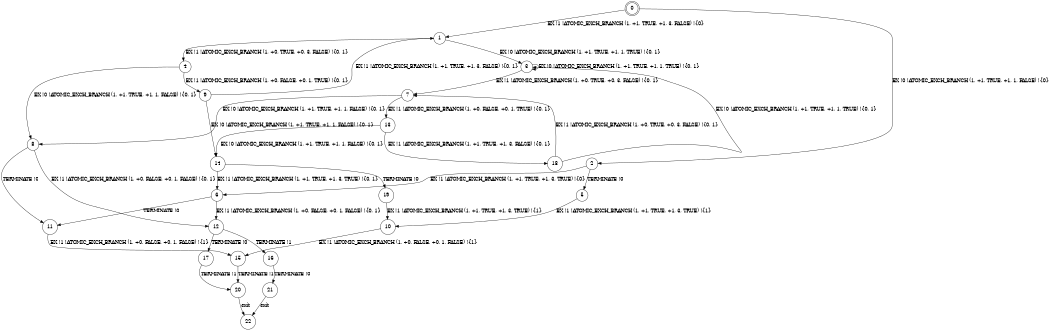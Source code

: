 digraph BCG {
size = "7, 10.5";
center = TRUE;
node [shape = circle];
0 [peripheries = 2];
0 -> 1 [label = "EX !1 !ATOMIC_EXCH_BRANCH (1, +1, TRUE, +1, 3, FALSE) !{0}"];
0 -> 2 [label = "EX !0 !ATOMIC_EXCH_BRANCH (1, +1, TRUE, +1, 1, FALSE) !{0}"];
1 -> 3 [label = "EX !0 !ATOMIC_EXCH_BRANCH (1, +1, TRUE, +1, 1, TRUE) !{0, 1}"];
1 -> 4 [label = "EX !1 !ATOMIC_EXCH_BRANCH (1, +0, TRUE, +0, 3, FALSE) !{0, 1}"];
2 -> 5 [label = "TERMINATE !0"];
2 -> 6 [label = "EX !1 !ATOMIC_EXCH_BRANCH (1, +1, TRUE, +1, 3, TRUE) !{0}"];
3 -> 7 [label = "EX !1 !ATOMIC_EXCH_BRANCH (1, +0, TRUE, +0, 3, FALSE) !{0, 1}"];
3 -> 3 [label = "EX !0 !ATOMIC_EXCH_BRANCH (1, +1, TRUE, +1, 1, TRUE) !{0, 1}"];
4 -> 8 [label = "EX !0 !ATOMIC_EXCH_BRANCH (1, +1, TRUE, +1, 1, FALSE) !{0, 1}"];
4 -> 9 [label = "EX !1 !ATOMIC_EXCH_BRANCH (1, +0, FALSE, +0, 1, TRUE) !{0, 1}"];
5 -> 10 [label = "EX !1 !ATOMIC_EXCH_BRANCH (1, +1, TRUE, +1, 3, TRUE) !{1}"];
6 -> 11 [label = "TERMINATE !0"];
6 -> 12 [label = "EX !1 !ATOMIC_EXCH_BRANCH (1, +0, FALSE, +0, 1, FALSE) !{0, 1}"];
7 -> 13 [label = "EX !1 !ATOMIC_EXCH_BRANCH (1, +0, FALSE, +0, 1, TRUE) !{0, 1}"];
7 -> 8 [label = "EX !0 !ATOMIC_EXCH_BRANCH (1, +1, TRUE, +1, 1, FALSE) !{0, 1}"];
8 -> 11 [label = "TERMINATE !0"];
8 -> 12 [label = "EX !1 !ATOMIC_EXCH_BRANCH (1, +0, FALSE, +0, 1, FALSE) !{0, 1}"];
9 -> 14 [label = "EX !0 !ATOMIC_EXCH_BRANCH (1, +1, TRUE, +1, 1, FALSE) !{0, 1}"];
9 -> 1 [label = "EX !1 !ATOMIC_EXCH_BRANCH (1, +1, TRUE, +1, 3, FALSE) !{0, 1}"];
10 -> 15 [label = "EX !1 !ATOMIC_EXCH_BRANCH (1, +0, FALSE, +0, 1, FALSE) !{1}"];
11 -> 15 [label = "EX !1 !ATOMIC_EXCH_BRANCH (1, +0, FALSE, +0, 1, FALSE) !{1}"];
12 -> 16 [label = "TERMINATE !1"];
12 -> 17 [label = "TERMINATE !0"];
13 -> 18 [label = "EX !1 !ATOMIC_EXCH_BRANCH (1, +1, TRUE, +1, 3, FALSE) !{0, 1}"];
13 -> 14 [label = "EX !0 !ATOMIC_EXCH_BRANCH (1, +1, TRUE, +1, 1, FALSE) !{0, 1}"];
14 -> 19 [label = "TERMINATE !0"];
14 -> 6 [label = "EX !1 !ATOMIC_EXCH_BRANCH (1, +1, TRUE, +1, 3, TRUE) !{0, 1}"];
15 -> 20 [label = "TERMINATE !1"];
16 -> 21 [label = "TERMINATE !0"];
17 -> 20 [label = "TERMINATE !1"];
18 -> 7 [label = "EX !1 !ATOMIC_EXCH_BRANCH (1, +0, TRUE, +0, 3, FALSE) !{0, 1}"];
18 -> 3 [label = "EX !0 !ATOMIC_EXCH_BRANCH (1, +1, TRUE, +1, 1, TRUE) !{0, 1}"];
19 -> 10 [label = "EX !1 !ATOMIC_EXCH_BRANCH (1, +1, TRUE, +1, 3, TRUE) !{1}"];
20 -> 22 [label = "exit"];
21 -> 22 [label = "exit"];
}
